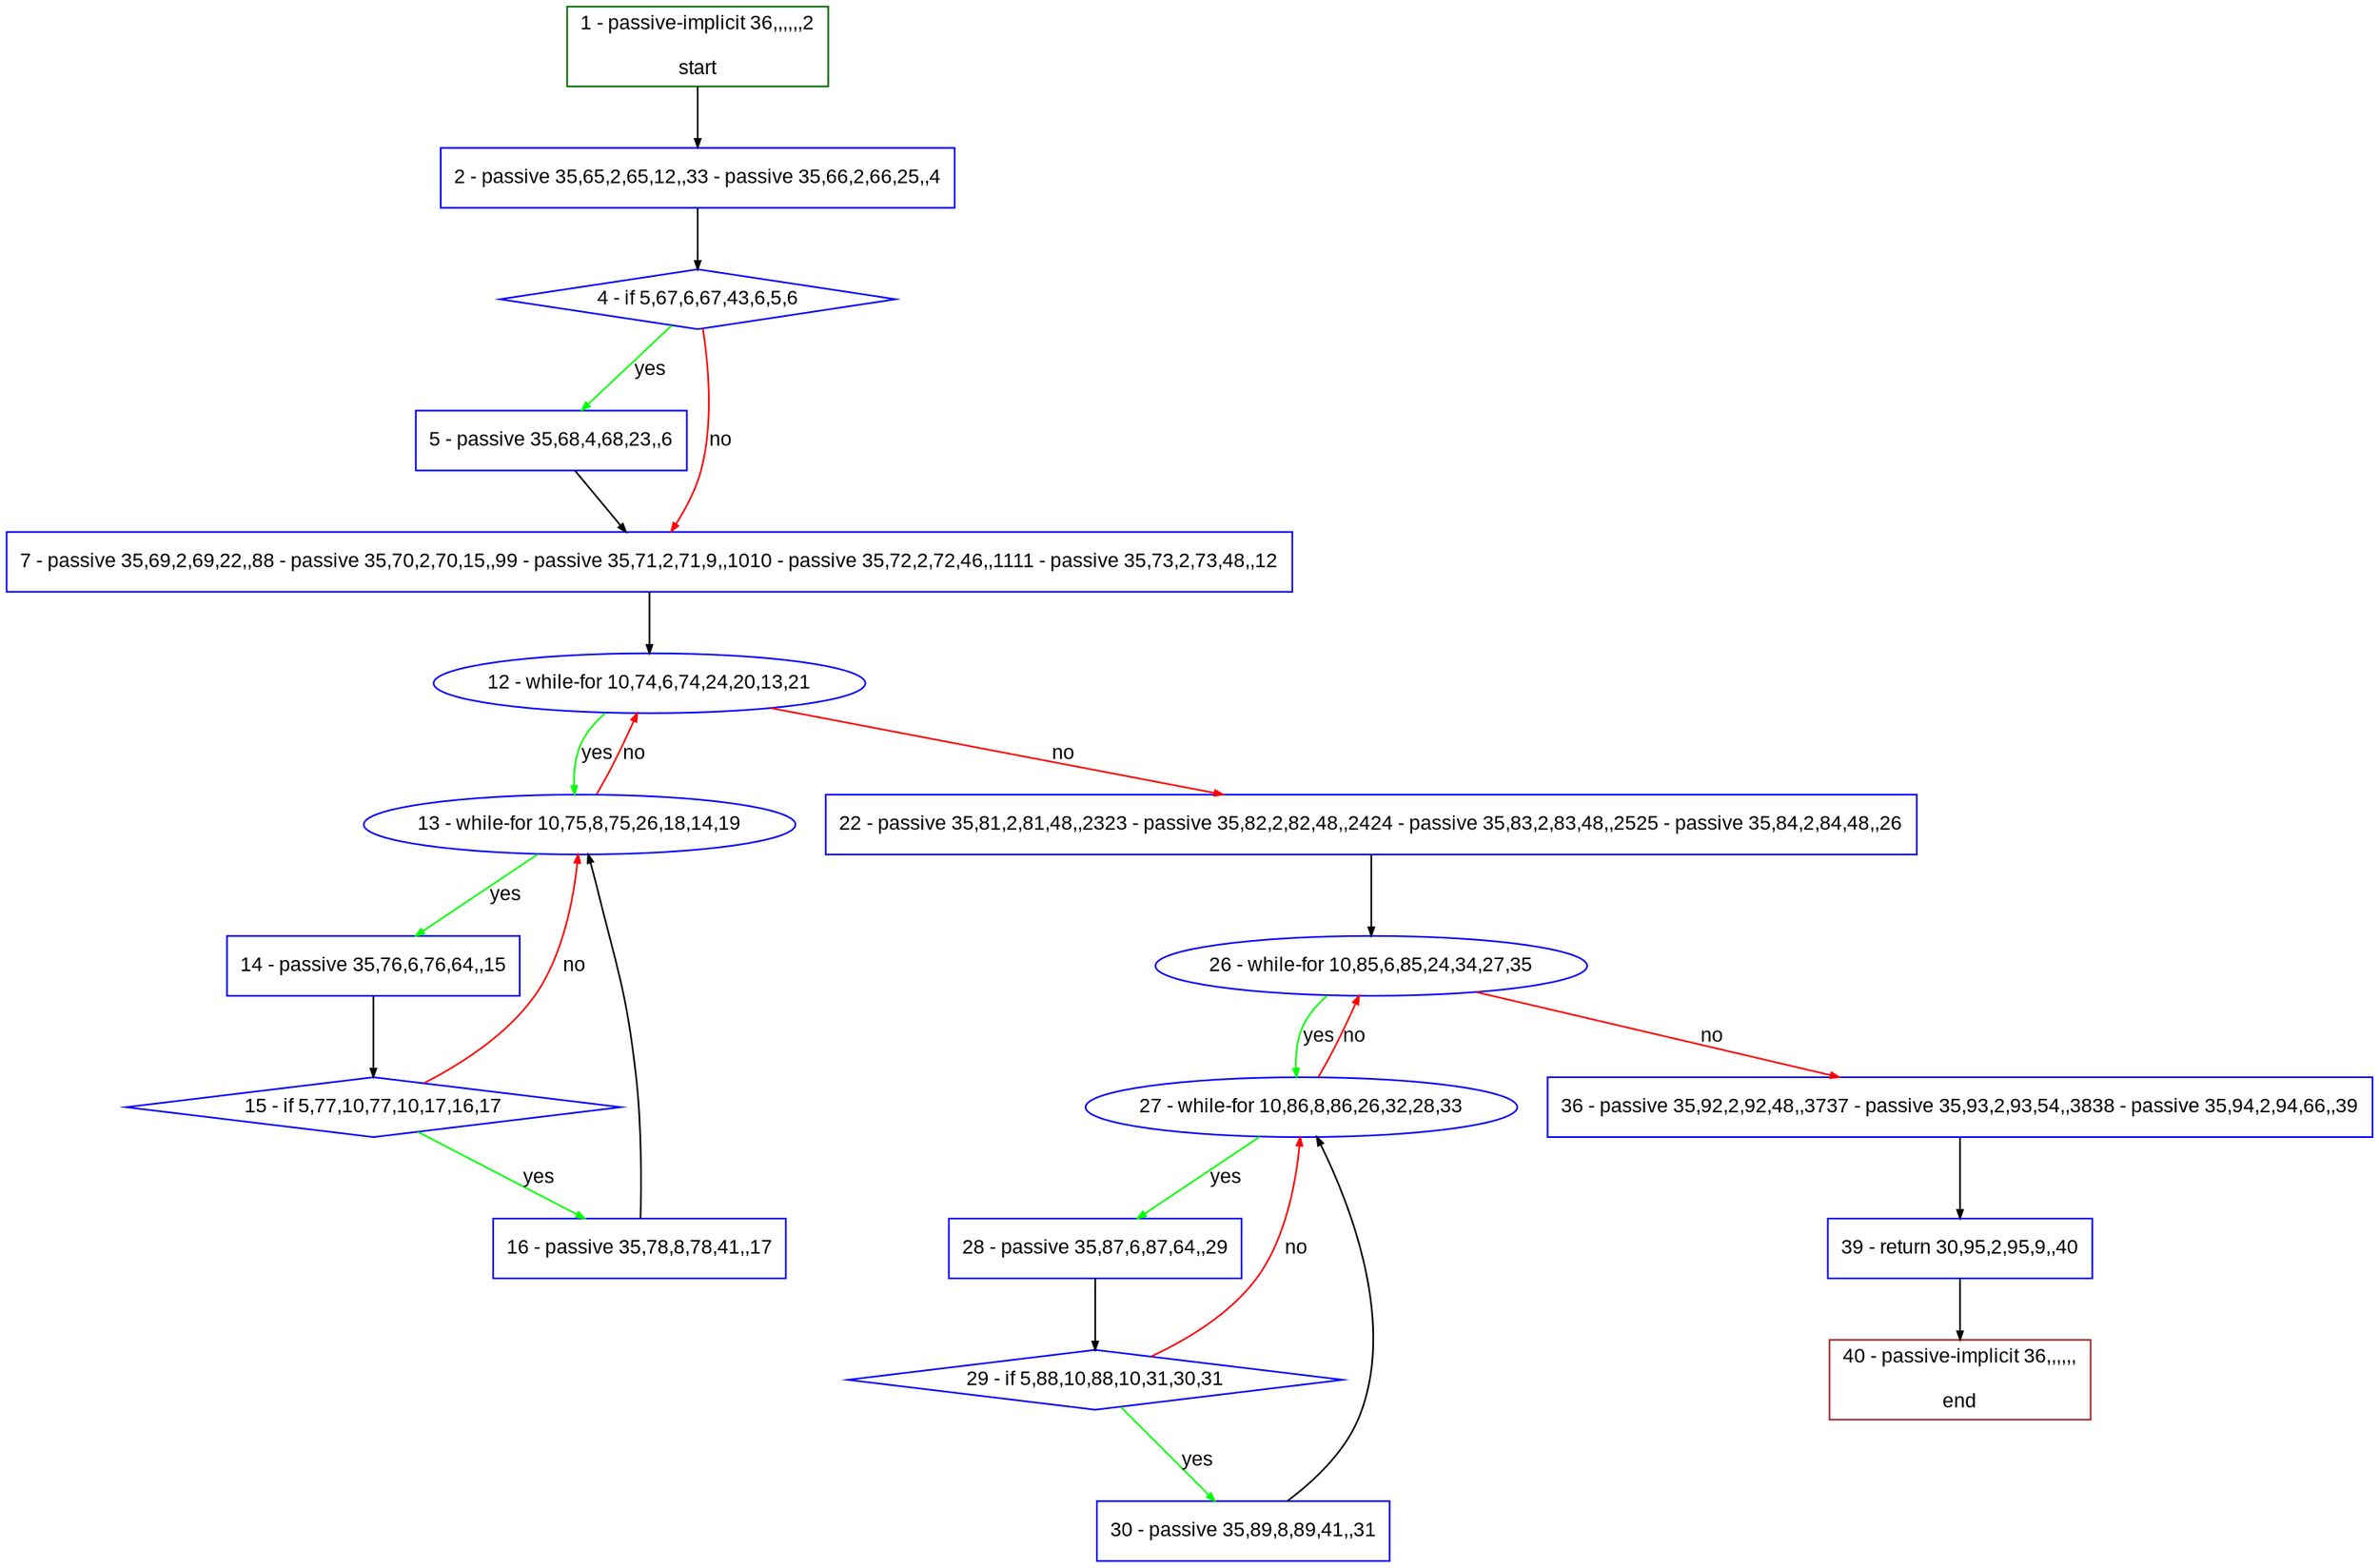 digraph "" {
  graph [pack="true", label="", fontsize="12", packmode="clust", fontname="Arial", fillcolor="#FFFFCC", bgcolor="white", style="rounded,filled", compound="true"];
  node [node_initialized="no", label="", color="grey", fontsize="12", fillcolor="white", fontname="Arial", style="filled", shape="rectangle", compound="true", fixedsize="false"];
  edge [fontcolor="black", arrowhead="normal", arrowtail="none", arrowsize="0.5", ltail="", label="", color="black", fontsize="12", lhead="", fontname="Arial", dir="forward", compound="true"];
  __N1 [label="2 - passive 35,65,2,65,12,,33 - passive 35,66,2,66,25,,4", color="#0000ff", fillcolor="#ffffff", style="filled", shape="box"];
  __N2 [label="1 - passive-implicit 36,,,,,,2\n\nstart", color="#006400", fillcolor="#ffffff", style="filled", shape="box"];
  __N3 [label="4 - if 5,67,6,67,43,6,5,6", color="#0000ff", fillcolor="#ffffff", style="filled", shape="diamond"];
  __N4 [label="5 - passive 35,68,4,68,23,,6", color="#0000ff", fillcolor="#ffffff", style="filled", shape="box"];
  __N5 [label="7 - passive 35,69,2,69,22,,88 - passive 35,70,2,70,15,,99 - passive 35,71,2,71,9,,1010 - passive 35,72,2,72,46,,1111 - passive 35,73,2,73,48,,12", color="#0000ff", fillcolor="#ffffff", style="filled", shape="box"];
  __N6 [label="12 - while-for 10,74,6,74,24,20,13,21", color="#0000ff", fillcolor="#ffffff", style="filled", shape="oval"];
  __N7 [label="13 - while-for 10,75,8,75,26,18,14,19", color="#0000ff", fillcolor="#ffffff", style="filled", shape="oval"];
  __N8 [label="22 - passive 35,81,2,81,48,,2323 - passive 35,82,2,82,48,,2424 - passive 35,83,2,83,48,,2525 - passive 35,84,2,84,48,,26", color="#0000ff", fillcolor="#ffffff", style="filled", shape="box"];
  __N9 [label="14 - passive 35,76,6,76,64,,15", color="#0000ff", fillcolor="#ffffff", style="filled", shape="box"];
  __N10 [label="15 - if 5,77,10,77,10,17,16,17", color="#0000ff", fillcolor="#ffffff", style="filled", shape="diamond"];
  __N11 [label="16 - passive 35,78,8,78,41,,17", color="#0000ff", fillcolor="#ffffff", style="filled", shape="box"];
  __N12 [label="26 - while-for 10,85,6,85,24,34,27,35", color="#0000ff", fillcolor="#ffffff", style="filled", shape="oval"];
  __N13 [label="27 - while-for 10,86,8,86,26,32,28,33", color="#0000ff", fillcolor="#ffffff", style="filled", shape="oval"];
  __N14 [label="36 - passive 35,92,2,92,48,,3737 - passive 35,93,2,93,54,,3838 - passive 35,94,2,94,66,,39", color="#0000ff", fillcolor="#ffffff", style="filled", shape="box"];
  __N15 [label="28 - passive 35,87,6,87,64,,29", color="#0000ff", fillcolor="#ffffff", style="filled", shape="box"];
  __N16 [label="29 - if 5,88,10,88,10,31,30,31", color="#0000ff", fillcolor="#ffffff", style="filled", shape="diamond"];
  __N17 [label="30 - passive 35,89,8,89,41,,31", color="#0000ff", fillcolor="#ffffff", style="filled", shape="box"];
  __N18 [label="39 - return 30,95,2,95,9,,40", color="#0000ff", fillcolor="#ffffff", style="filled", shape="box"];
  __N19 [label="40 - passive-implicit 36,,,,,,\n\nend", color="#a52a2a", fillcolor="#ffffff", style="filled", shape="box"];
  __N2 -> __N1 [arrowhead="normal", arrowtail="none", color="#000000", label="", dir="forward"];
  __N1 -> __N3 [arrowhead="normal", arrowtail="none", color="#000000", label="", dir="forward"];
  __N3 -> __N4 [arrowhead="normal", arrowtail="none", color="#00ff00", label="yes", dir="forward"];
  __N3 -> __N5 [arrowhead="normal", arrowtail="none", color="#ff0000", label="no", dir="forward"];
  __N4 -> __N5 [arrowhead="normal", arrowtail="none", color="#000000", label="", dir="forward"];
  __N5 -> __N6 [arrowhead="normal", arrowtail="none", color="#000000", label="", dir="forward"];
  __N6 -> __N7 [arrowhead="normal", arrowtail="none", color="#00ff00", label="yes", dir="forward"];
  __N7 -> __N6 [arrowhead="normal", arrowtail="none", color="#ff0000", label="no", dir="forward"];
  __N6 -> __N8 [arrowhead="normal", arrowtail="none", color="#ff0000", label="no", dir="forward"];
  __N7 -> __N9 [arrowhead="normal", arrowtail="none", color="#00ff00", label="yes", dir="forward"];
  __N9 -> __N10 [arrowhead="normal", arrowtail="none", color="#000000", label="", dir="forward"];
  __N10 -> __N7 [arrowhead="normal", arrowtail="none", color="#ff0000", label="no", dir="forward"];
  __N10 -> __N11 [arrowhead="normal", arrowtail="none", color="#00ff00", label="yes", dir="forward"];
  __N11 -> __N7 [arrowhead="normal", arrowtail="none", color="#000000", label="", dir="forward"];
  __N8 -> __N12 [arrowhead="normal", arrowtail="none", color="#000000", label="", dir="forward"];
  __N12 -> __N13 [arrowhead="normal", arrowtail="none", color="#00ff00", label="yes", dir="forward"];
  __N13 -> __N12 [arrowhead="normal", arrowtail="none", color="#ff0000", label="no", dir="forward"];
  __N12 -> __N14 [arrowhead="normal", arrowtail="none", color="#ff0000", label="no", dir="forward"];
  __N13 -> __N15 [arrowhead="normal", arrowtail="none", color="#00ff00", label="yes", dir="forward"];
  __N15 -> __N16 [arrowhead="normal", arrowtail="none", color="#000000", label="", dir="forward"];
  __N16 -> __N13 [arrowhead="normal", arrowtail="none", color="#ff0000", label="no", dir="forward"];
  __N16 -> __N17 [arrowhead="normal", arrowtail="none", color="#00ff00", label="yes", dir="forward"];
  __N17 -> __N13 [arrowhead="normal", arrowtail="none", color="#000000", label="", dir="forward"];
  __N14 -> __N18 [arrowhead="normal", arrowtail="none", color="#000000", label="", dir="forward"];
  __N18 -> __N19 [arrowhead="normal", arrowtail="none", color="#000000", label="", dir="forward"];
}
